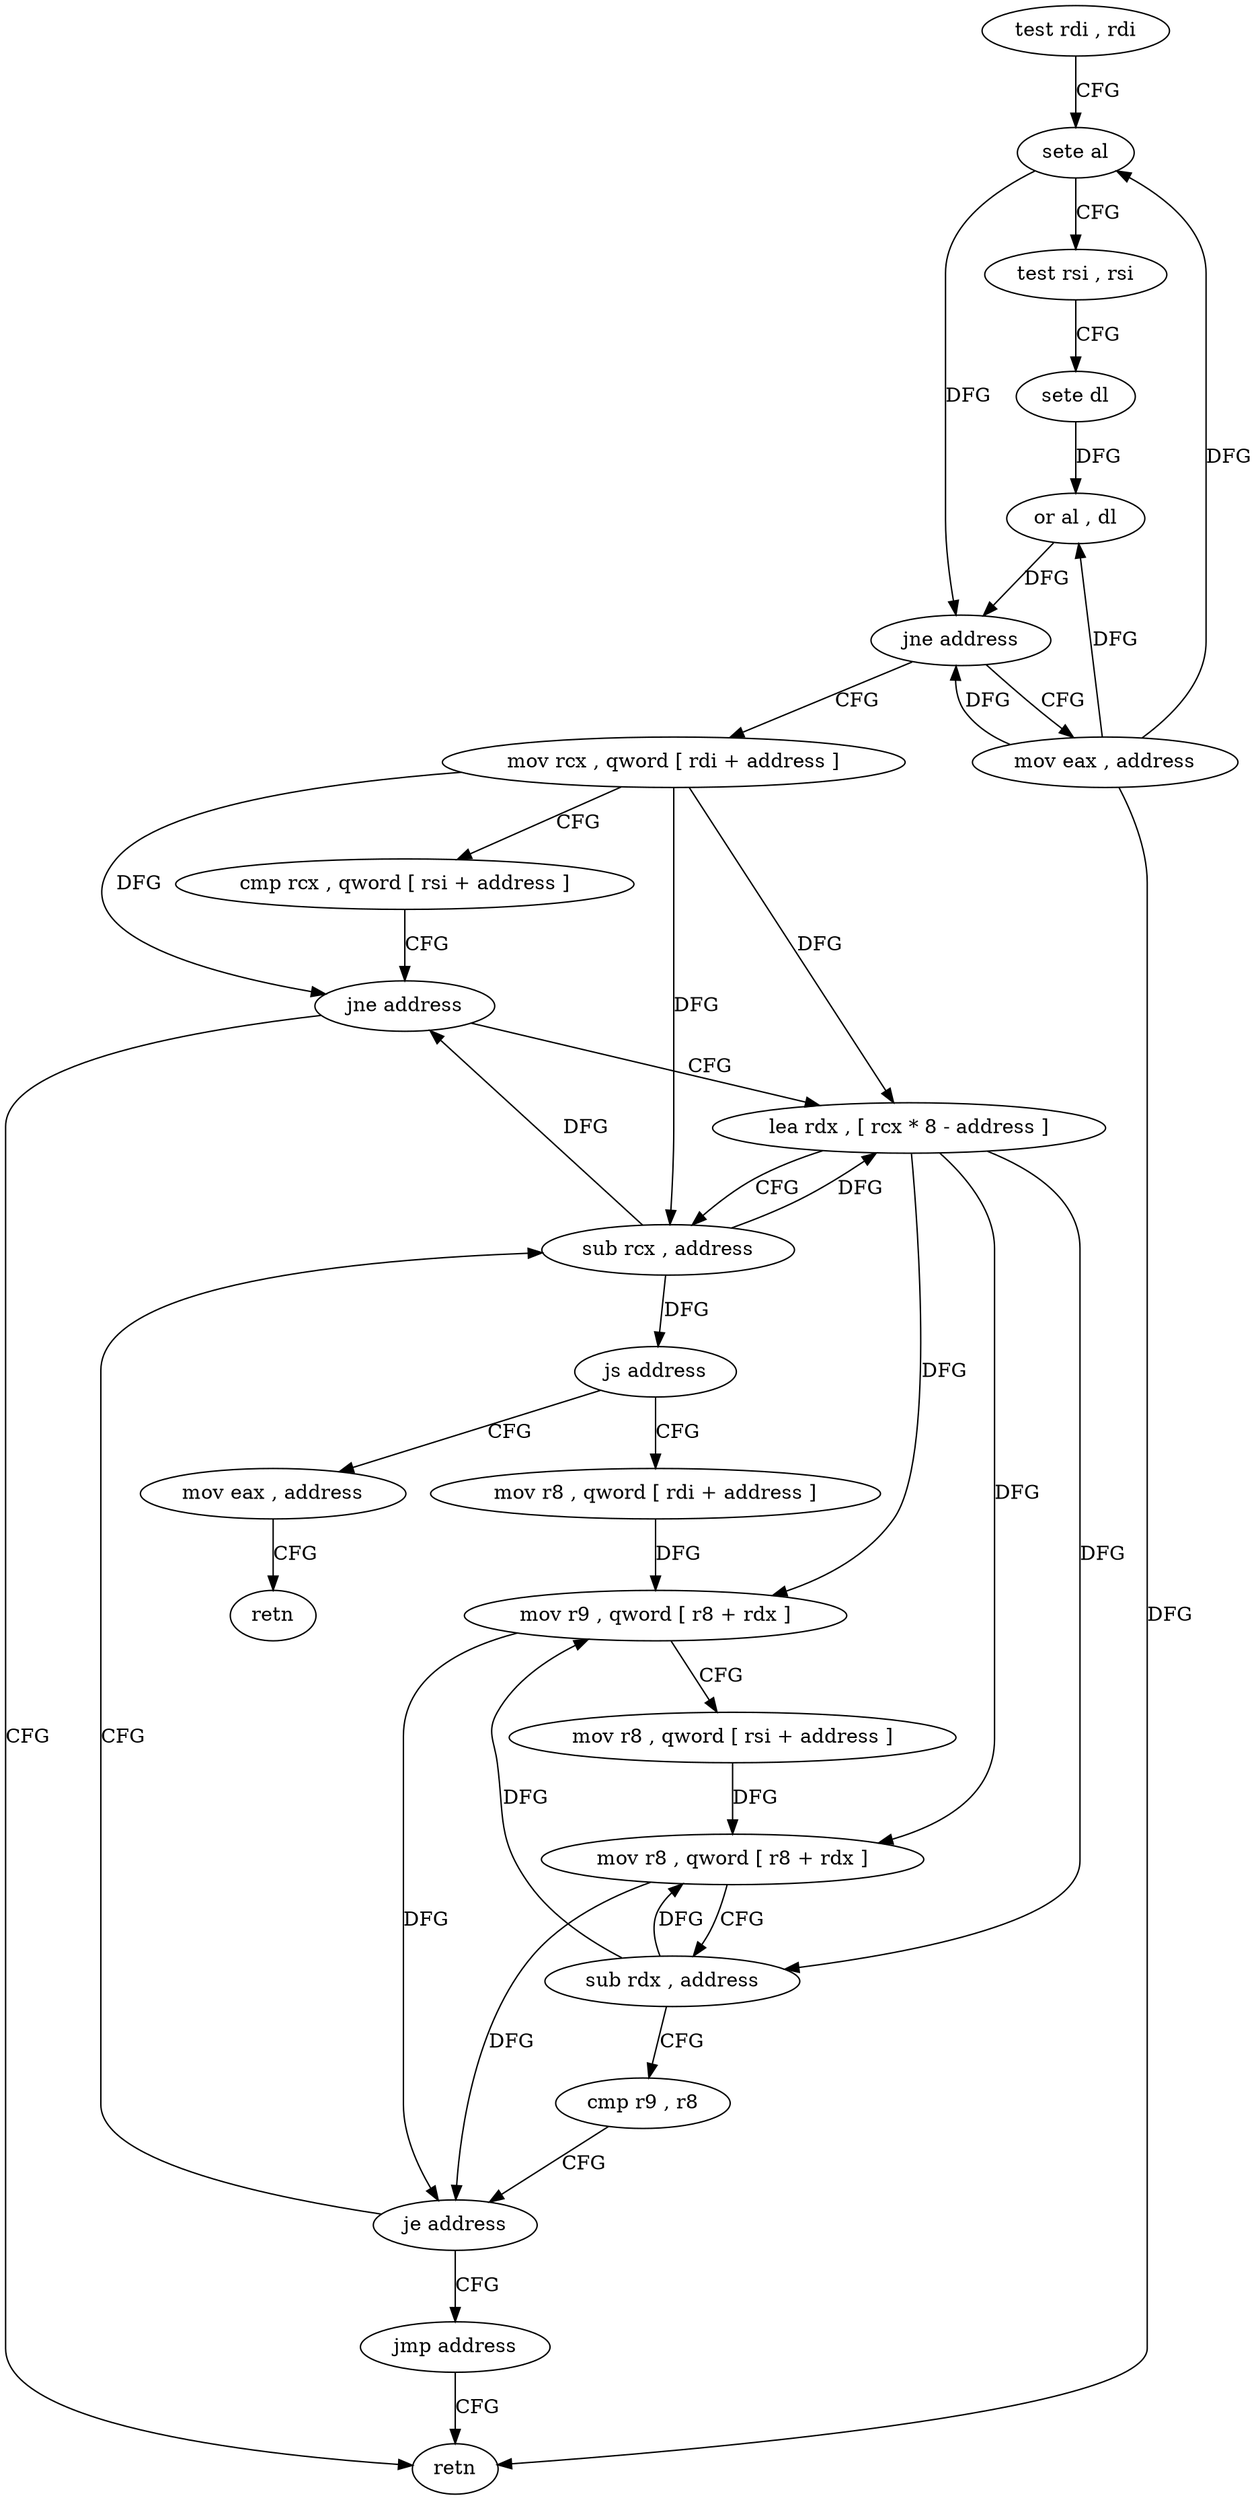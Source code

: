 digraph "func" {
"4318588" [label = "test rdi , rdi" ]
"4318591" [label = "sete al" ]
"4318594" [label = "test rsi , rsi" ]
"4318597" [label = "sete dl" ]
"4318600" [label = "or al , dl" ]
"4318602" [label = "jne address" ]
"4318661" [label = "mov eax , address" ]
"4318604" [label = "mov rcx , qword [ rdi + address ]" ]
"4318666" [label = "retn" ]
"4318608" [label = "cmp rcx , qword [ rsi + address ]" ]
"4318612" [label = "jne address" ]
"4318614" [label = "lea rdx , [ rcx * 8 - address ]" ]
"4318622" [label = "sub rcx , address" ]
"4318655" [label = "mov eax , address" ]
"4318660" [label = "retn" ]
"4318628" [label = "mov r8 , qword [ rdi + address ]" ]
"4318632" [label = "mov r9 , qword [ r8 + rdx ]" ]
"4318636" [label = "mov r8 , qword [ rsi + address ]" ]
"4318640" [label = "mov r8 , qword [ r8 + rdx ]" ]
"4318644" [label = "sub rdx , address" ]
"4318648" [label = "cmp r9 , r8" ]
"4318651" [label = "je address" ]
"4318653" [label = "jmp address" ]
"4318626" [label = "js address" ]
"4318588" -> "4318591" [ label = "CFG" ]
"4318591" -> "4318594" [ label = "CFG" ]
"4318591" -> "4318602" [ label = "DFG" ]
"4318594" -> "4318597" [ label = "CFG" ]
"4318597" -> "4318600" [ label = "DFG" ]
"4318600" -> "4318602" [ label = "DFG" ]
"4318602" -> "4318661" [ label = "CFG" ]
"4318602" -> "4318604" [ label = "CFG" ]
"4318661" -> "4318666" [ label = "DFG" ]
"4318661" -> "4318602" [ label = "DFG" ]
"4318661" -> "4318591" [ label = "DFG" ]
"4318661" -> "4318600" [ label = "DFG" ]
"4318604" -> "4318608" [ label = "CFG" ]
"4318604" -> "4318612" [ label = "DFG" ]
"4318604" -> "4318614" [ label = "DFG" ]
"4318604" -> "4318622" [ label = "DFG" ]
"4318608" -> "4318612" [ label = "CFG" ]
"4318612" -> "4318666" [ label = "CFG" ]
"4318612" -> "4318614" [ label = "CFG" ]
"4318614" -> "4318622" [ label = "CFG" ]
"4318614" -> "4318632" [ label = "DFG" ]
"4318614" -> "4318640" [ label = "DFG" ]
"4318614" -> "4318644" [ label = "DFG" ]
"4318622" -> "4318626" [ label = "DFG" ]
"4318622" -> "4318614" [ label = "DFG" ]
"4318622" -> "4318612" [ label = "DFG" ]
"4318655" -> "4318660" [ label = "CFG" ]
"4318628" -> "4318632" [ label = "DFG" ]
"4318632" -> "4318636" [ label = "CFG" ]
"4318632" -> "4318651" [ label = "DFG" ]
"4318636" -> "4318640" [ label = "DFG" ]
"4318640" -> "4318644" [ label = "CFG" ]
"4318640" -> "4318651" [ label = "DFG" ]
"4318644" -> "4318648" [ label = "CFG" ]
"4318644" -> "4318632" [ label = "DFG" ]
"4318644" -> "4318640" [ label = "DFG" ]
"4318648" -> "4318651" [ label = "CFG" ]
"4318651" -> "4318622" [ label = "CFG" ]
"4318651" -> "4318653" [ label = "CFG" ]
"4318653" -> "4318666" [ label = "CFG" ]
"4318626" -> "4318655" [ label = "CFG" ]
"4318626" -> "4318628" [ label = "CFG" ]
}
